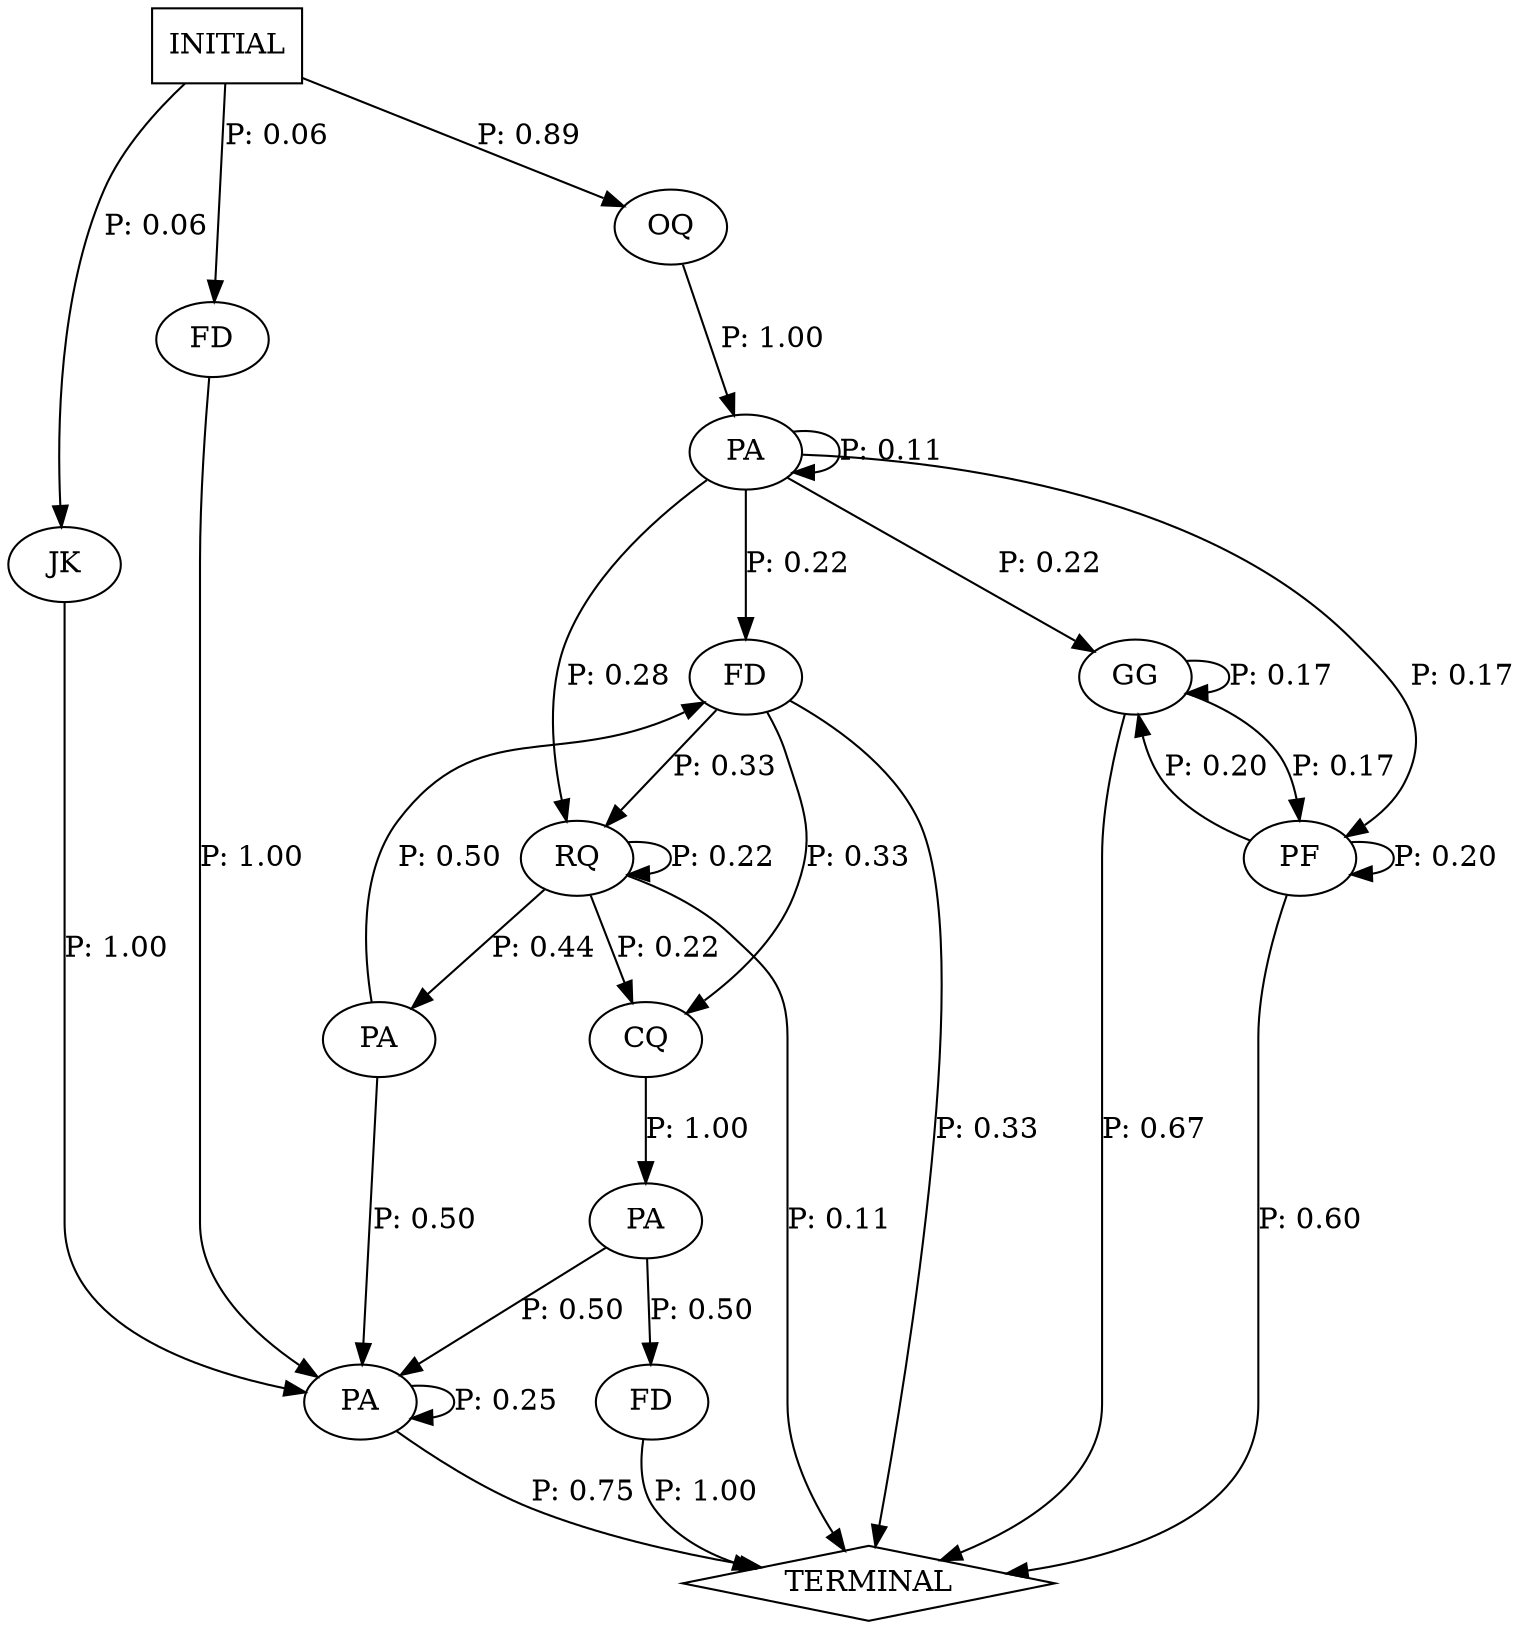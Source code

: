 digraph G {
  0 [label="CQ"];
  1 [label="FD"];
  2 [label="FD"];
  3 [label="FD"];
  4 [label="GG"];
  5 [label="JK"];
  6 [label="OQ"];
  7 [label="PA"];
  8 [label="PA"];
  9 [label="PA"];
  10 [label="PA"];
  11 [label="PF"];
  12 [label="RQ"];
  13 [label="TERMINAL",shape=diamond];
  14 [label="INITIAL",shape=box];
0->7 [label="P: 1.00"];
1->9 [label="P: 1.00"];
2->13 [label="P: 1.00"];
3->0 [label="P: 0.33"];
3->12 [label="P: 0.33"];
3->13 [label="P: 0.33"];
4->4 [label="P: 0.17"];
4->11 [label="P: 0.17"];
4->13 [label="P: 0.67"];
5->9 [label="P: 1.00"];
6->10 [label="P: 1.00"];
7->2 [label="P: 0.50"];
7->9 [label="P: 0.50"];
8->3 [label="P: 0.50"];
8->9 [label="P: 0.50"];
9->9 [label="P: 0.25"];
9->13 [label="P: 0.75"];
10->3 [label="P: 0.22"];
10->4 [label="P: 0.22"];
10->10 [label="P: 0.11"];
10->11 [label="P: 0.17"];
10->12 [label="P: 0.28"];
11->4 [label="P: 0.20"];
11->11 [label="P: 0.20"];
11->13 [label="P: 0.60"];
12->0 [label="P: 0.22"];
12->8 [label="P: 0.44"];
12->12 [label="P: 0.22"];
12->13 [label="P: 0.11"];
14->1 [label="P: 0.06"];
14->5 [label="P: 0.06"];
14->6 [label="P: 0.89"];
}
